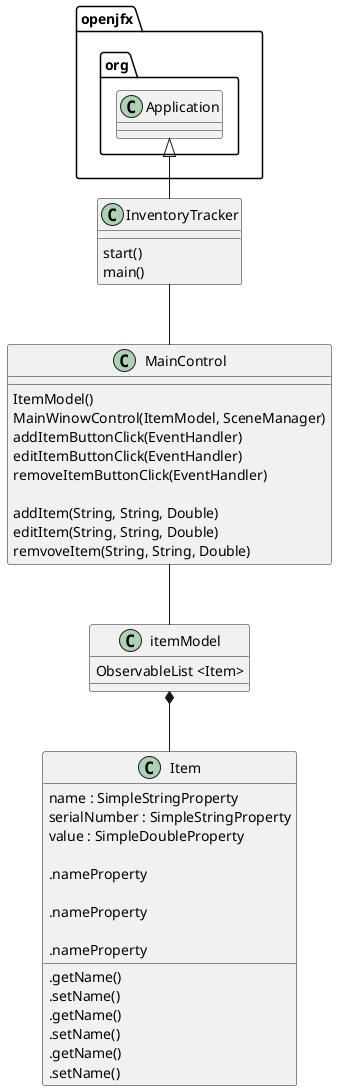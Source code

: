 @startuml

class InventoryTracker {
    start()
    main()
}


class MainControl{
    ItemModel()
    MainWinowControl(ItemModel, SceneManager)
    'constructor
    addItemButtonClick(EventHandler)
    editItemButtonClick(EventHandler)
    removeItemButtonClick(EventHandler)

    addItem(String, String, Double)
    editItem(String, String, Double)
    remvoveItem(String, String, Double)
}


class itemModel{
    ObservableList <Item>
}

class Item{
    name : SimpleStringProperty
    serialNumber : SimpleStringProperty
    value : SimpleDoubleProperty

    .getName()
    .setName()
    .nameProperty

    .getName()
    .setName()
    .nameProperty

    .getName()
    .setName()
    .nameProperty


}
openjfx.org.Application <|-- InventoryTracker
InventoryTracker -- MainControl
MainControl -- itemModel
itemModel *-- Item
@enduml